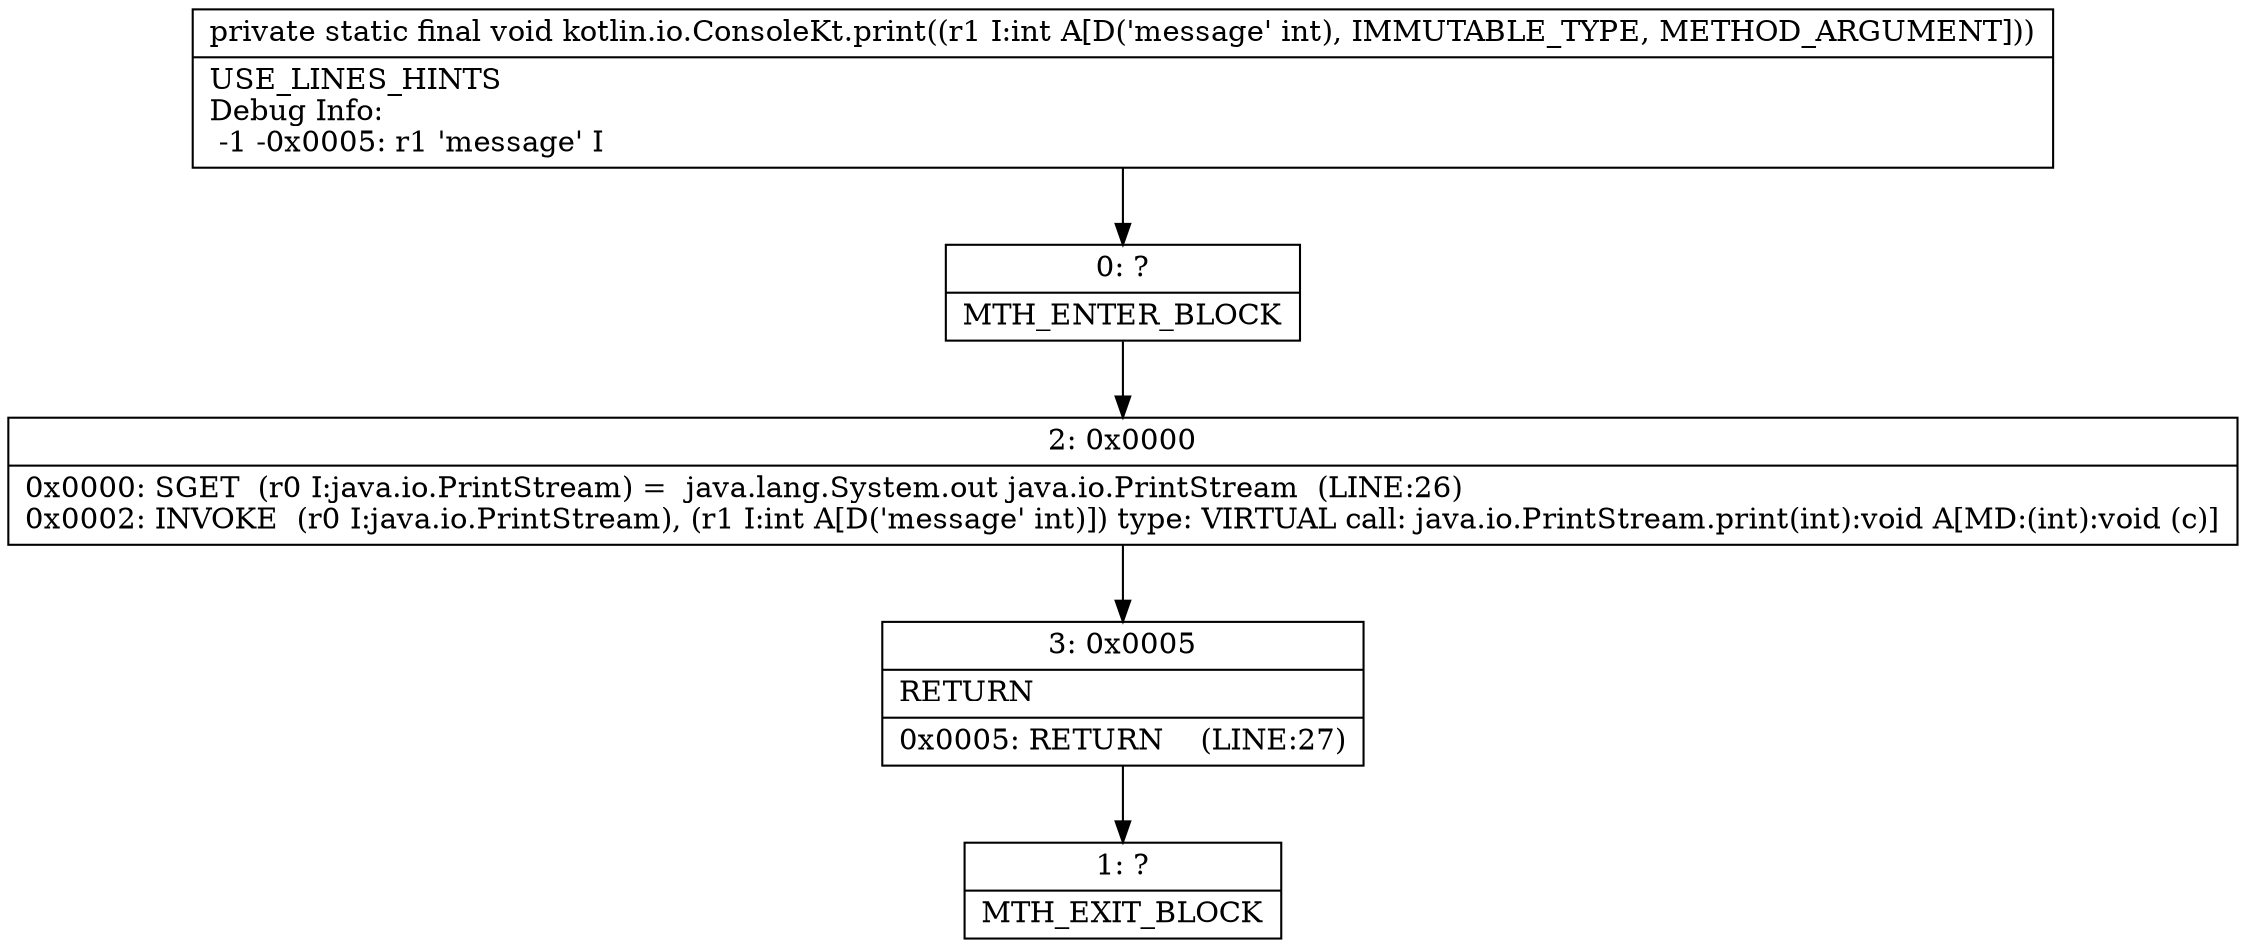 digraph "CFG forkotlin.io.ConsoleKt.print(I)V" {
Node_0 [shape=record,label="{0\:\ ?|MTH_ENTER_BLOCK\l}"];
Node_2 [shape=record,label="{2\:\ 0x0000|0x0000: SGET  (r0 I:java.io.PrintStream) =  java.lang.System.out java.io.PrintStream  (LINE:26)\l0x0002: INVOKE  (r0 I:java.io.PrintStream), (r1 I:int A[D('message' int)]) type: VIRTUAL call: java.io.PrintStream.print(int):void A[MD:(int):void (c)]\l}"];
Node_3 [shape=record,label="{3\:\ 0x0005|RETURN\l|0x0005: RETURN    (LINE:27)\l}"];
Node_1 [shape=record,label="{1\:\ ?|MTH_EXIT_BLOCK\l}"];
MethodNode[shape=record,label="{private static final void kotlin.io.ConsoleKt.print((r1 I:int A[D('message' int), IMMUTABLE_TYPE, METHOD_ARGUMENT]))  | USE_LINES_HINTS\lDebug Info:\l  \-1 \-0x0005: r1 'message' I\l}"];
MethodNode -> Node_0;Node_0 -> Node_2;
Node_2 -> Node_3;
Node_3 -> Node_1;
}


